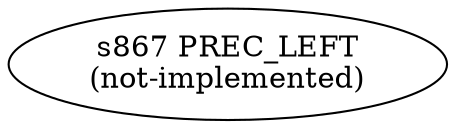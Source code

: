 
  digraph bounded_type {
  
    rankdir=LR;
  
    s867 [label="s867 PREC_LEFT\n(not-implemented)"];
  
  }
  